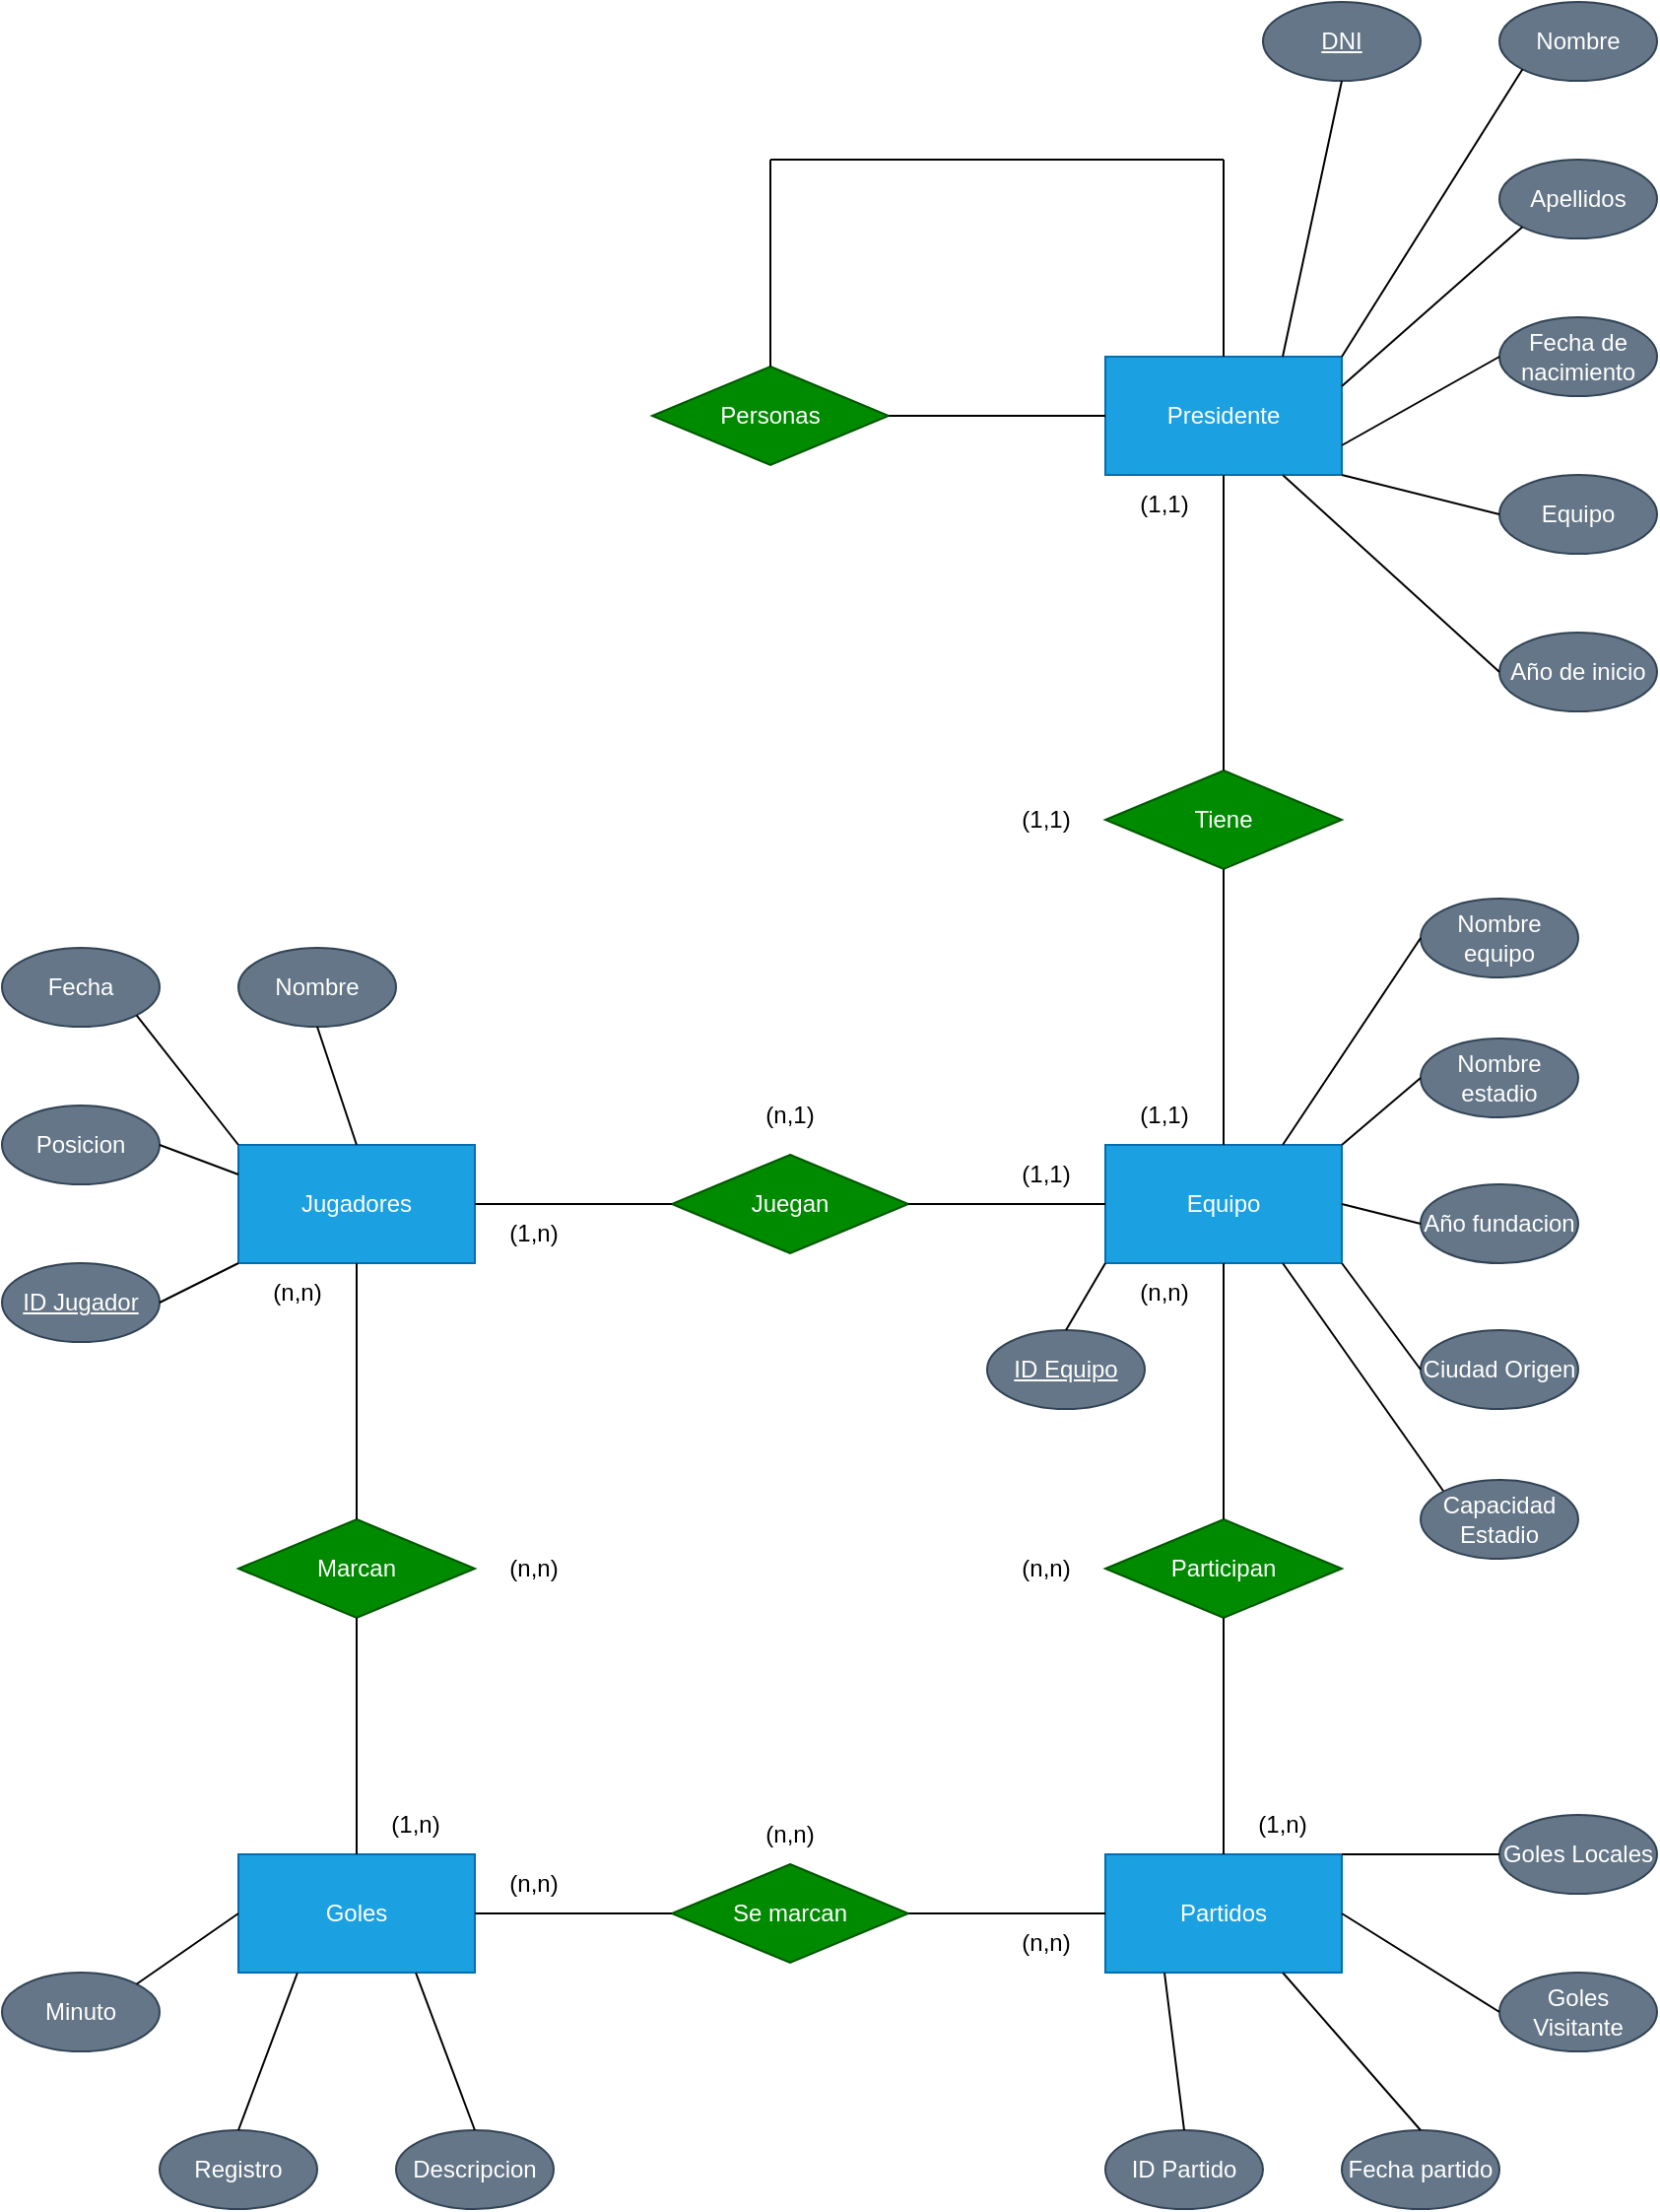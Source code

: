 <mxfile version="24.7.17">
  <diagram name="Página-1" id="3Gbxxe4GGUoE0-8F6iao">
    <mxGraphModel dx="2261" dy="2005" grid="1" gridSize="10" guides="1" tooltips="1" connect="1" arrows="1" fold="1" page="1" pageScale="1" pageWidth="827" pageHeight="1169" math="0" shadow="0">
      <root>
        <mxCell id="0" />
        <mxCell id="1" parent="0" />
        <mxCell id="4dGOcDwK9s2CUErAJmuz-1" value="Jugadores" style="rounded=0;whiteSpace=wrap;html=1;fillColor=#1ba1e2;fontColor=#ffffff;strokeColor=#006EAF;" parent="1" vertex="1">
          <mxGeometry x="80" y="180" width="120" height="60" as="geometry" />
        </mxCell>
        <mxCell id="4dGOcDwK9s2CUErAJmuz-2" value="Equipo" style="rounded=0;whiteSpace=wrap;html=1;fillColor=#1ba1e2;fontColor=#ffffff;strokeColor=#006EAF;" parent="1" vertex="1">
          <mxGeometry x="520" y="180" width="120" height="60" as="geometry" />
        </mxCell>
        <mxCell id="4dGOcDwK9s2CUErAJmuz-3" value="Partidos" style="rounded=0;whiteSpace=wrap;html=1;fillColor=#1ba1e2;fontColor=#ffffff;strokeColor=#006EAF;" parent="1" vertex="1">
          <mxGeometry x="520" y="540" width="120" height="60" as="geometry" />
        </mxCell>
        <mxCell id="4dGOcDwK9s2CUErAJmuz-4" value="Presidente" style="rounded=0;whiteSpace=wrap;html=1;fillColor=#1ba1e2;fontColor=#ffffff;strokeColor=#006EAF;" parent="1" vertex="1">
          <mxGeometry x="520" y="-220" width="120" height="60" as="geometry" />
        </mxCell>
        <mxCell id="4dGOcDwK9s2CUErAJmuz-5" value="Goles" style="rounded=0;whiteSpace=wrap;html=1;fillColor=#1ba1e2;fontColor=#ffffff;strokeColor=#006EAF;" parent="1" vertex="1">
          <mxGeometry x="80" y="540" width="120" height="60" as="geometry" />
        </mxCell>
        <mxCell id="4dGOcDwK9s2CUErAJmuz-6" value="Juegan" style="rhombus;whiteSpace=wrap;html=1;fillColor=#008a00;fontColor=#ffffff;strokeColor=#005700;" parent="1" vertex="1">
          <mxGeometry x="300" y="185" width="120" height="50" as="geometry" />
        </mxCell>
        <mxCell id="4dGOcDwK9s2CUErAJmuz-7" value="Participan" style="rhombus;whiteSpace=wrap;html=1;fillColor=#008a00;fontColor=#ffffff;strokeColor=#005700;" parent="1" vertex="1">
          <mxGeometry x="520" y="370" width="120" height="50" as="geometry" />
        </mxCell>
        <mxCell id="4dGOcDwK9s2CUErAJmuz-9" value="Tiene" style="rhombus;whiteSpace=wrap;html=1;fillColor=#008a00;fontColor=#ffffff;strokeColor=#005700;" parent="1" vertex="1">
          <mxGeometry x="520" y="-10" width="120" height="50" as="geometry" />
        </mxCell>
        <mxCell id="4dGOcDwK9s2CUErAJmuz-10" value="Se marcan" style="rhombus;whiteSpace=wrap;html=1;fillColor=#008a00;fontColor=#ffffff;strokeColor=#005700;" parent="1" vertex="1">
          <mxGeometry x="300" y="545" width="120" height="50" as="geometry" />
        </mxCell>
        <mxCell id="4dGOcDwK9s2CUErAJmuz-11" value="" style="endArrow=none;html=1;rounded=0;entryX=1;entryY=0.5;entryDx=0;entryDy=0;exitX=0;exitY=0.5;exitDx=0;exitDy=0;" parent="1" source="4dGOcDwK9s2CUErAJmuz-6" target="4dGOcDwK9s2CUErAJmuz-1" edge="1">
          <mxGeometry width="50" height="50" relative="1" as="geometry">
            <mxPoint x="390" y="450" as="sourcePoint" />
            <mxPoint x="440" y="400" as="targetPoint" />
          </mxGeometry>
        </mxCell>
        <mxCell id="4dGOcDwK9s2CUErAJmuz-12" value="" style="endArrow=none;html=1;rounded=0;exitX=1;exitY=0.5;exitDx=0;exitDy=0;entryX=0;entryY=0.5;entryDx=0;entryDy=0;" parent="1" source="4dGOcDwK9s2CUErAJmuz-6" target="4dGOcDwK9s2CUErAJmuz-2" edge="1">
          <mxGeometry width="50" height="50" relative="1" as="geometry">
            <mxPoint x="390" y="450" as="sourcePoint" />
            <mxPoint x="440" y="400" as="targetPoint" />
          </mxGeometry>
        </mxCell>
        <mxCell id="4dGOcDwK9s2CUErAJmuz-13" value="" style="endArrow=none;html=1;rounded=0;entryX=0.5;entryY=1;entryDx=0;entryDy=0;exitX=0.5;exitY=0;exitDx=0;exitDy=0;" parent="1" source="4dGOcDwK9s2CUErAJmuz-7" target="4dGOcDwK9s2CUErAJmuz-2" edge="1">
          <mxGeometry width="50" height="50" relative="1" as="geometry">
            <mxPoint x="390" y="450" as="sourcePoint" />
            <mxPoint x="440" y="400" as="targetPoint" />
          </mxGeometry>
        </mxCell>
        <mxCell id="4dGOcDwK9s2CUErAJmuz-14" value="" style="endArrow=none;html=1;rounded=0;entryX=0.5;entryY=1;entryDx=0;entryDy=0;exitX=0.5;exitY=0;exitDx=0;exitDy=0;" parent="1" source="4dGOcDwK9s2CUErAJmuz-3" target="4dGOcDwK9s2CUErAJmuz-7" edge="1">
          <mxGeometry width="50" height="50" relative="1" as="geometry">
            <mxPoint x="390" y="450" as="sourcePoint" />
            <mxPoint x="440" y="400" as="targetPoint" />
          </mxGeometry>
        </mxCell>
        <mxCell id="4dGOcDwK9s2CUErAJmuz-15" value="" style="endArrow=none;html=1;rounded=0;exitX=0;exitY=0.5;exitDx=0;exitDy=0;entryX=1;entryY=0.5;entryDx=0;entryDy=0;" parent="1" source="4dGOcDwK9s2CUErAJmuz-3" target="4dGOcDwK9s2CUErAJmuz-10" edge="1">
          <mxGeometry width="50" height="50" relative="1" as="geometry">
            <mxPoint x="390" y="450" as="sourcePoint" />
            <mxPoint x="440" y="400" as="targetPoint" />
          </mxGeometry>
        </mxCell>
        <mxCell id="4dGOcDwK9s2CUErAJmuz-16" value="" style="endArrow=none;html=1;rounded=0;exitX=1;exitY=0.5;exitDx=0;exitDy=0;" parent="1" source="4dGOcDwK9s2CUErAJmuz-5" target="4dGOcDwK9s2CUErAJmuz-10" edge="1">
          <mxGeometry width="50" height="50" relative="1" as="geometry">
            <mxPoint x="390" y="450" as="sourcePoint" />
            <mxPoint x="440" y="400" as="targetPoint" />
          </mxGeometry>
        </mxCell>
        <mxCell id="4dGOcDwK9s2CUErAJmuz-17" value="" style="endArrow=none;html=1;rounded=0;entryX=0.5;entryY=0;entryDx=0;entryDy=0;exitX=0.5;exitY=1;exitDx=0;exitDy=0;" parent="1" source="4dGOcDwK9s2CUErAJmuz-9" target="4dGOcDwK9s2CUErAJmuz-2" edge="1">
          <mxGeometry width="50" height="50" relative="1" as="geometry">
            <mxPoint x="390" y="450" as="sourcePoint" />
            <mxPoint x="440" y="400" as="targetPoint" />
          </mxGeometry>
        </mxCell>
        <mxCell id="4dGOcDwK9s2CUErAJmuz-18" value="" style="endArrow=none;html=1;rounded=0;exitX=0.5;exitY=0;exitDx=0;exitDy=0;entryX=0.5;entryY=1;entryDx=0;entryDy=0;" parent="1" source="4dGOcDwK9s2CUErAJmuz-9" target="4dGOcDwK9s2CUErAJmuz-4" edge="1">
          <mxGeometry width="50" height="50" relative="1" as="geometry">
            <mxPoint x="390" y="-50" as="sourcePoint" />
            <mxPoint x="440" y="-100" as="targetPoint" />
          </mxGeometry>
        </mxCell>
        <mxCell id="4dGOcDwK9s2CUErAJmuz-22" value="Personas" style="rhombus;whiteSpace=wrap;html=1;fillColor=#008a00;fontColor=#ffffff;strokeColor=#005700;" parent="1" vertex="1">
          <mxGeometry x="290" y="-215" width="120" height="50" as="geometry" />
        </mxCell>
        <mxCell id="4dGOcDwK9s2CUErAJmuz-23" value="" style="endArrow=none;html=1;rounded=0;entryX=0;entryY=0.5;entryDx=0;entryDy=0;exitX=1;exitY=0.5;exitDx=0;exitDy=0;" parent="1" source="4dGOcDwK9s2CUErAJmuz-22" target="4dGOcDwK9s2CUErAJmuz-4" edge="1">
          <mxGeometry width="50" height="50" relative="1" as="geometry">
            <mxPoint x="390" y="-150" as="sourcePoint" />
            <mxPoint x="440" y="-200" as="targetPoint" />
          </mxGeometry>
        </mxCell>
        <mxCell id="4dGOcDwK9s2CUErAJmuz-24" value="" style="endArrow=none;html=1;rounded=0;exitX=0.5;exitY=0;exitDx=0;exitDy=0;" parent="1" source="4dGOcDwK9s2CUErAJmuz-22" edge="1">
          <mxGeometry width="50" height="50" relative="1" as="geometry">
            <mxPoint x="390" y="-150" as="sourcePoint" />
            <mxPoint x="350" y="-320" as="targetPoint" />
          </mxGeometry>
        </mxCell>
        <mxCell id="4dGOcDwK9s2CUErAJmuz-25" value="" style="endArrow=none;html=1;rounded=0;" parent="1" edge="1">
          <mxGeometry width="50" height="50" relative="1" as="geometry">
            <mxPoint x="350" y="-320" as="sourcePoint" />
            <mxPoint x="580" y="-320" as="targetPoint" />
          </mxGeometry>
        </mxCell>
        <mxCell id="4dGOcDwK9s2CUErAJmuz-26" value="" style="endArrow=none;html=1;rounded=0;entryX=0.5;entryY=0;entryDx=0;entryDy=0;" parent="1" target="4dGOcDwK9s2CUErAJmuz-4" edge="1">
          <mxGeometry width="50" height="50" relative="1" as="geometry">
            <mxPoint x="580" y="-320" as="sourcePoint" />
            <mxPoint x="440" y="-200" as="targetPoint" />
          </mxGeometry>
        </mxCell>
        <mxCell id="4dGOcDwK9s2CUErAJmuz-31" value="Posicion" style="ellipse;whiteSpace=wrap;html=1;fillColor=#647687;fontColor=#ffffff;strokeColor=#314354;" parent="1" vertex="1">
          <mxGeometry x="-40" y="160" width="80" height="40" as="geometry" />
        </mxCell>
        <mxCell id="4dGOcDwK9s2CUErAJmuz-32" value="Fecha" style="ellipse;whiteSpace=wrap;html=1;fillColor=#647687;fontColor=#ffffff;strokeColor=#314354;" parent="1" vertex="1">
          <mxGeometry x="-40" y="80" width="80" height="40" as="geometry" />
        </mxCell>
        <mxCell id="4dGOcDwK9s2CUErAJmuz-33" value="&lt;u&gt;ID Jugador&lt;/u&gt;" style="ellipse;whiteSpace=wrap;html=1;fillColor=#647687;fontColor=#ffffff;strokeColor=#314354;" parent="1" vertex="1">
          <mxGeometry x="-40" y="240" width="80" height="40" as="geometry" />
        </mxCell>
        <mxCell id="4dGOcDwK9s2CUErAJmuz-34" value="Nombre" style="ellipse;whiteSpace=wrap;html=1;fillColor=#647687;fontColor=#ffffff;strokeColor=#314354;" parent="1" vertex="1">
          <mxGeometry x="80" y="80" width="80" height="40" as="geometry" />
        </mxCell>
        <mxCell id="4dGOcDwK9s2CUErAJmuz-37" value="" style="endArrow=none;html=1;rounded=0;exitX=1;exitY=0.5;exitDx=0;exitDy=0;entryX=0;entryY=1;entryDx=0;entryDy=0;" parent="1" source="4dGOcDwK9s2CUErAJmuz-33" target="4dGOcDwK9s2CUErAJmuz-1" edge="1">
          <mxGeometry width="50" height="50" relative="1" as="geometry">
            <mxPoint x="390" y="350" as="sourcePoint" />
            <mxPoint x="440" y="300" as="targetPoint" />
          </mxGeometry>
        </mxCell>
        <mxCell id="4dGOcDwK9s2CUErAJmuz-38" value="" style="endArrow=none;html=1;rounded=0;exitX=1;exitY=0.5;exitDx=0;exitDy=0;entryX=0;entryY=0.25;entryDx=0;entryDy=0;" parent="1" source="4dGOcDwK9s2CUErAJmuz-31" target="4dGOcDwK9s2CUErAJmuz-1" edge="1">
          <mxGeometry width="50" height="50" relative="1" as="geometry">
            <mxPoint x="390" y="350" as="sourcePoint" />
            <mxPoint x="440" y="300" as="targetPoint" />
          </mxGeometry>
        </mxCell>
        <mxCell id="4dGOcDwK9s2CUErAJmuz-39" value="" style="endArrow=none;html=1;rounded=0;exitX=1;exitY=1;exitDx=0;exitDy=0;entryX=0;entryY=0;entryDx=0;entryDy=0;" parent="1" source="4dGOcDwK9s2CUErAJmuz-32" target="4dGOcDwK9s2CUErAJmuz-1" edge="1">
          <mxGeometry width="50" height="50" relative="1" as="geometry">
            <mxPoint x="390" y="350" as="sourcePoint" />
            <mxPoint x="440" y="300" as="targetPoint" />
          </mxGeometry>
        </mxCell>
        <mxCell id="4dGOcDwK9s2CUErAJmuz-40" value="" style="endArrow=none;html=1;rounded=0;exitX=0.5;exitY=1;exitDx=0;exitDy=0;entryX=0.5;entryY=0;entryDx=0;entryDy=0;" parent="1" source="4dGOcDwK9s2CUErAJmuz-34" target="4dGOcDwK9s2CUErAJmuz-1" edge="1">
          <mxGeometry width="50" height="50" relative="1" as="geometry">
            <mxPoint x="390" y="350" as="sourcePoint" />
            <mxPoint x="440" y="300" as="targetPoint" />
          </mxGeometry>
        </mxCell>
        <mxCell id="4dGOcDwK9s2CUErAJmuz-41" value="Nombre equipo" style="ellipse;whiteSpace=wrap;html=1;fillColor=#647687;fontColor=#ffffff;strokeColor=#314354;" parent="1" vertex="1">
          <mxGeometry x="680" y="55" width="80" height="40" as="geometry" />
        </mxCell>
        <mxCell id="4dGOcDwK9s2CUErAJmuz-44" value="Ciudad Origen" style="ellipse;whiteSpace=wrap;html=1;fillColor=#647687;fontColor=#ffffff;strokeColor=#314354;" parent="1" vertex="1">
          <mxGeometry x="680" y="274" width="80" height="40" as="geometry" />
        </mxCell>
        <mxCell id="4dGOcDwK9s2CUErAJmuz-45" value="Año fundacion" style="ellipse;whiteSpace=wrap;html=1;fillColor=#647687;fontColor=#ffffff;strokeColor=#314354;" parent="1" vertex="1">
          <mxGeometry x="680" y="200" width="80" height="40" as="geometry" />
        </mxCell>
        <mxCell id="4dGOcDwK9s2CUErAJmuz-46" value="Nombre estadio" style="ellipse;whiteSpace=wrap;html=1;fillColor=#647687;fontColor=#ffffff;strokeColor=#314354;" parent="1" vertex="1">
          <mxGeometry x="680" y="126" width="80" height="40" as="geometry" />
        </mxCell>
        <mxCell id="4dGOcDwK9s2CUErAJmuz-47" value="" style="endArrow=none;html=1;rounded=0;exitX=0.75;exitY=1;exitDx=0;exitDy=0;entryX=0;entryY=0;entryDx=0;entryDy=0;" parent="1" source="4dGOcDwK9s2CUErAJmuz-2" target="4dGOcDwK9s2CUErAJmuz-55" edge="1">
          <mxGeometry width="50" height="50" relative="1" as="geometry">
            <mxPoint x="690" y="350" as="sourcePoint" />
            <mxPoint x="692.89" y="353.234" as="targetPoint" />
          </mxGeometry>
        </mxCell>
        <mxCell id="4dGOcDwK9s2CUErAJmuz-48" value="" style="endArrow=none;html=1;rounded=0;entryX=1;entryY=1;entryDx=0;entryDy=0;exitX=0;exitY=0.5;exitDx=0;exitDy=0;" parent="1" source="4dGOcDwK9s2CUErAJmuz-44" target="4dGOcDwK9s2CUErAJmuz-2" edge="1">
          <mxGeometry width="50" height="50" relative="1" as="geometry">
            <mxPoint x="690" y="350" as="sourcePoint" />
            <mxPoint x="740" y="300" as="targetPoint" />
          </mxGeometry>
        </mxCell>
        <mxCell id="4dGOcDwK9s2CUErAJmuz-49" value="" style="endArrow=none;html=1;rounded=0;exitX=1;exitY=0.5;exitDx=0;exitDy=0;entryX=0;entryY=0.5;entryDx=0;entryDy=0;" parent="1" source="4dGOcDwK9s2CUErAJmuz-2" target="4dGOcDwK9s2CUErAJmuz-45" edge="1">
          <mxGeometry width="50" height="50" relative="1" as="geometry">
            <mxPoint x="690" y="350" as="sourcePoint" />
            <mxPoint x="740" y="300" as="targetPoint" />
          </mxGeometry>
        </mxCell>
        <mxCell id="4dGOcDwK9s2CUErAJmuz-50" value="" style="endArrow=none;html=1;rounded=0;exitX=1;exitY=0;exitDx=0;exitDy=0;entryX=0;entryY=0.5;entryDx=0;entryDy=0;" parent="1" source="4dGOcDwK9s2CUErAJmuz-2" target="4dGOcDwK9s2CUErAJmuz-46" edge="1">
          <mxGeometry width="50" height="50" relative="1" as="geometry">
            <mxPoint x="690" y="350" as="sourcePoint" />
            <mxPoint x="740" y="300" as="targetPoint" />
          </mxGeometry>
        </mxCell>
        <mxCell id="4dGOcDwK9s2CUErAJmuz-51" value="" style="endArrow=none;html=1;rounded=0;exitX=0.75;exitY=0;exitDx=0;exitDy=0;entryX=0;entryY=0.5;entryDx=0;entryDy=0;" parent="1" source="4dGOcDwK9s2CUErAJmuz-2" target="4dGOcDwK9s2CUErAJmuz-41" edge="1">
          <mxGeometry width="50" height="50" relative="1" as="geometry">
            <mxPoint x="690" y="350" as="sourcePoint" />
            <mxPoint x="740" y="300" as="targetPoint" />
          </mxGeometry>
        </mxCell>
        <mxCell id="4dGOcDwK9s2CUErAJmuz-52" value="&lt;u&gt;ID Equipo&lt;/u&gt;" style="ellipse;whiteSpace=wrap;html=1;fillColor=#647687;fontColor=#ffffff;strokeColor=#314354;" parent="1" vertex="1">
          <mxGeometry x="460" y="274" width="80" height="40" as="geometry" />
        </mxCell>
        <mxCell id="4dGOcDwK9s2CUErAJmuz-53" value="" style="endArrow=none;html=1;rounded=0;exitX=0.5;exitY=0;exitDx=0;exitDy=0;entryX=0;entryY=1;entryDx=0;entryDy=0;" parent="1" source="4dGOcDwK9s2CUErAJmuz-52" target="4dGOcDwK9s2CUErAJmuz-2" edge="1">
          <mxGeometry width="50" height="50" relative="1" as="geometry">
            <mxPoint x="690" y="350" as="sourcePoint" />
            <mxPoint x="740" y="300" as="targetPoint" />
          </mxGeometry>
        </mxCell>
        <mxCell id="4dGOcDwK9s2CUErAJmuz-55" value="Capacidad Estadio" style="ellipse;whiteSpace=wrap;html=1;fillColor=#647687;fontColor=#ffffff;strokeColor=#314354;" parent="1" vertex="1">
          <mxGeometry x="680" y="350" width="80" height="40" as="geometry" />
        </mxCell>
        <mxCell id="qL2IIcZQvrq2PcUk62lI-2" value="ID Partido" style="ellipse;whiteSpace=wrap;html=1;fillColor=#647687;fontColor=#ffffff;strokeColor=#314354;" parent="1" vertex="1">
          <mxGeometry x="520" y="680" width="80" height="40" as="geometry" />
        </mxCell>
        <mxCell id="qL2IIcZQvrq2PcUk62lI-3" value="Fecha partido" style="ellipse;whiteSpace=wrap;html=1;fillColor=#647687;fontColor=#ffffff;strokeColor=#314354;" parent="1" vertex="1">
          <mxGeometry x="640" y="680" width="80" height="40" as="geometry" />
        </mxCell>
        <mxCell id="qL2IIcZQvrq2PcUk62lI-4" value="Goles Visitante" style="ellipse;whiteSpace=wrap;html=1;fillColor=#647687;fontColor=#ffffff;strokeColor=#314354;" parent="1" vertex="1">
          <mxGeometry x="720" y="600" width="80" height="40" as="geometry" />
        </mxCell>
        <mxCell id="qL2IIcZQvrq2PcUk62lI-5" value="Goles Locales" style="ellipse;whiteSpace=wrap;html=1;fillColor=#647687;fontColor=#ffffff;strokeColor=#314354;" parent="1" vertex="1">
          <mxGeometry x="720" y="520" width="80" height="40" as="geometry" />
        </mxCell>
        <mxCell id="qL2IIcZQvrq2PcUk62lI-6" value="" style="endArrow=none;html=1;rounded=0;exitX=0.5;exitY=0;exitDx=0;exitDy=0;entryX=0.25;entryY=1;entryDx=0;entryDy=0;" parent="1" source="qL2IIcZQvrq2PcUk62lI-2" target="4dGOcDwK9s2CUErAJmuz-3" edge="1">
          <mxGeometry width="50" height="50" relative="1" as="geometry">
            <mxPoint x="340" y="350" as="sourcePoint" />
            <mxPoint x="390" y="300" as="targetPoint" />
          </mxGeometry>
        </mxCell>
        <mxCell id="qL2IIcZQvrq2PcUk62lI-7" value="" style="endArrow=none;html=1;rounded=0;exitX=0.5;exitY=0;exitDx=0;exitDy=0;entryX=0.75;entryY=1;entryDx=0;entryDy=0;" parent="1" source="qL2IIcZQvrq2PcUk62lI-3" target="4dGOcDwK9s2CUErAJmuz-3" edge="1">
          <mxGeometry width="50" height="50" relative="1" as="geometry">
            <mxPoint x="340" y="350" as="sourcePoint" />
            <mxPoint x="390" y="300" as="targetPoint" />
          </mxGeometry>
        </mxCell>
        <mxCell id="qL2IIcZQvrq2PcUk62lI-8" value="" style="endArrow=none;html=1;rounded=0;exitX=0;exitY=0.5;exitDx=0;exitDy=0;entryX=1;entryY=0.5;entryDx=0;entryDy=0;" parent="1" source="qL2IIcZQvrq2PcUk62lI-4" target="4dGOcDwK9s2CUErAJmuz-3" edge="1">
          <mxGeometry width="50" height="50" relative="1" as="geometry">
            <mxPoint x="340" y="350" as="sourcePoint" />
            <mxPoint x="390" y="300" as="targetPoint" />
          </mxGeometry>
        </mxCell>
        <mxCell id="qL2IIcZQvrq2PcUk62lI-9" value="" style="endArrow=none;html=1;rounded=0;exitX=0;exitY=0.5;exitDx=0;exitDy=0;entryX=1;entryY=0;entryDx=0;entryDy=0;" parent="1" source="qL2IIcZQvrq2PcUk62lI-5" target="4dGOcDwK9s2CUErAJmuz-3" edge="1">
          <mxGeometry width="50" height="50" relative="1" as="geometry">
            <mxPoint x="340" y="350" as="sourcePoint" />
            <mxPoint x="390" y="300" as="targetPoint" />
          </mxGeometry>
        </mxCell>
        <mxCell id="qL2IIcZQvrq2PcUk62lI-10" value="Marcan" style="rhombus;whiteSpace=wrap;html=1;fillColor=#008a00;fontColor=#ffffff;strokeColor=#005700;" parent="1" vertex="1">
          <mxGeometry x="80" y="370" width="120" height="50" as="geometry" />
        </mxCell>
        <mxCell id="qL2IIcZQvrq2PcUk62lI-11" value="" style="endArrow=none;html=1;rounded=0;exitX=0.5;exitY=0;exitDx=0;exitDy=0;entryX=0.5;entryY=1;entryDx=0;entryDy=0;" parent="1" source="qL2IIcZQvrq2PcUk62lI-10" target="4dGOcDwK9s2CUErAJmuz-1" edge="1">
          <mxGeometry width="50" height="50" relative="1" as="geometry">
            <mxPoint x="340" y="550" as="sourcePoint" />
            <mxPoint x="390" y="500" as="targetPoint" />
          </mxGeometry>
        </mxCell>
        <mxCell id="qL2IIcZQvrq2PcUk62lI-12" value="" style="endArrow=none;html=1;rounded=0;exitX=0.5;exitY=0;exitDx=0;exitDy=0;entryX=0.5;entryY=1;entryDx=0;entryDy=0;" parent="1" source="4dGOcDwK9s2CUErAJmuz-5" target="qL2IIcZQvrq2PcUk62lI-10" edge="1">
          <mxGeometry width="50" height="50" relative="1" as="geometry">
            <mxPoint x="340" y="550" as="sourcePoint" />
            <mxPoint x="390" y="500" as="targetPoint" />
          </mxGeometry>
        </mxCell>
        <mxCell id="hETu4KV4r_ZbJbZ12VmG-1" value="Minuto" style="ellipse;whiteSpace=wrap;html=1;fillColor=#647687;fontColor=#ffffff;strokeColor=#314354;" vertex="1" parent="1">
          <mxGeometry x="-40" y="600" width="80" height="40" as="geometry" />
        </mxCell>
        <mxCell id="hETu4KV4r_ZbJbZ12VmG-2" value="Descripcion" style="ellipse;whiteSpace=wrap;html=1;fillColor=#647687;fontColor=#ffffff;strokeColor=#314354;" vertex="1" parent="1">
          <mxGeometry x="160" y="680" width="80" height="40" as="geometry" />
        </mxCell>
        <mxCell id="hETu4KV4r_ZbJbZ12VmG-3" value="Registro" style="ellipse;whiteSpace=wrap;html=1;fillColor=#647687;fontColor=#ffffff;strokeColor=#314354;" vertex="1" parent="1">
          <mxGeometry x="40" y="680" width="80" height="40" as="geometry" />
        </mxCell>
        <mxCell id="hETu4KV4r_ZbJbZ12VmG-4" value="" style="endArrow=none;html=1;rounded=0;exitX=0.5;exitY=0;exitDx=0;exitDy=0;entryX=0.75;entryY=1;entryDx=0;entryDy=0;" edge="1" parent="1" source="hETu4KV4r_ZbJbZ12VmG-2" target="4dGOcDwK9s2CUErAJmuz-5">
          <mxGeometry width="50" height="50" relative="1" as="geometry">
            <mxPoint x="380" y="490" as="sourcePoint" />
            <mxPoint x="430" y="440" as="targetPoint" />
          </mxGeometry>
        </mxCell>
        <mxCell id="hETu4KV4r_ZbJbZ12VmG-5" value="" style="endArrow=none;html=1;rounded=0;exitX=0.5;exitY=0;exitDx=0;exitDy=0;entryX=0.25;entryY=1;entryDx=0;entryDy=0;" edge="1" parent="1" source="hETu4KV4r_ZbJbZ12VmG-3" target="4dGOcDwK9s2CUErAJmuz-5">
          <mxGeometry width="50" height="50" relative="1" as="geometry">
            <mxPoint x="380" y="490" as="sourcePoint" />
            <mxPoint x="430" y="440" as="targetPoint" />
          </mxGeometry>
        </mxCell>
        <mxCell id="hETu4KV4r_ZbJbZ12VmG-6" value="" style="endArrow=none;html=1;rounded=0;exitX=1;exitY=0;exitDx=0;exitDy=0;entryX=0;entryY=0.5;entryDx=0;entryDy=0;" edge="1" parent="1" source="hETu4KV4r_ZbJbZ12VmG-1" target="4dGOcDwK9s2CUErAJmuz-5">
          <mxGeometry width="50" height="50" relative="1" as="geometry">
            <mxPoint x="380" y="490" as="sourcePoint" />
            <mxPoint x="430" y="440" as="targetPoint" />
          </mxGeometry>
        </mxCell>
        <mxCell id="hETu4KV4r_ZbJbZ12VmG-7" value="&lt;u&gt;DNI&lt;/u&gt;" style="ellipse;whiteSpace=wrap;html=1;fillColor=#647687;fontColor=#ffffff;strokeColor=#314354;" vertex="1" parent="1">
          <mxGeometry x="600" y="-400" width="80" height="40" as="geometry" />
        </mxCell>
        <mxCell id="hETu4KV4r_ZbJbZ12VmG-8" value="Nombre" style="ellipse;whiteSpace=wrap;html=1;fillColor=#647687;fontColor=#ffffff;strokeColor=#314354;" vertex="1" parent="1">
          <mxGeometry x="720" y="-400" width="80" height="40" as="geometry" />
        </mxCell>
        <mxCell id="hETu4KV4r_ZbJbZ12VmG-9" value="Año de inicio" style="ellipse;whiteSpace=wrap;html=1;fillColor=#647687;fontColor=#ffffff;strokeColor=#314354;" vertex="1" parent="1">
          <mxGeometry x="720" y="-80" width="80" height="40" as="geometry" />
        </mxCell>
        <mxCell id="hETu4KV4r_ZbJbZ12VmG-10" value="Equipo" style="ellipse;whiteSpace=wrap;html=1;fillColor=#647687;fontColor=#ffffff;strokeColor=#314354;" vertex="1" parent="1">
          <mxGeometry x="720" y="-160" width="80" height="40" as="geometry" />
        </mxCell>
        <mxCell id="hETu4KV4r_ZbJbZ12VmG-11" value="Fecha de nacimiento" style="ellipse;whiteSpace=wrap;html=1;fillColor=#647687;fontColor=#ffffff;strokeColor=#314354;" vertex="1" parent="1">
          <mxGeometry x="720" y="-240" width="80" height="40" as="geometry" />
        </mxCell>
        <mxCell id="hETu4KV4r_ZbJbZ12VmG-12" value="Apellidos" style="ellipse;whiteSpace=wrap;html=1;fillColor=#647687;fontColor=#ffffff;strokeColor=#314354;" vertex="1" parent="1">
          <mxGeometry x="720" y="-320" width="80" height="40" as="geometry" />
        </mxCell>
        <mxCell id="hETu4KV4r_ZbJbZ12VmG-13" value="" style="endArrow=none;html=1;rounded=0;exitX=0;exitY=0.5;exitDx=0;exitDy=0;entryX=0.75;entryY=1;entryDx=0;entryDy=0;" edge="1" parent="1" source="hETu4KV4r_ZbJbZ12VmG-9" target="4dGOcDwK9s2CUErAJmuz-4">
          <mxGeometry width="50" height="50" relative="1" as="geometry">
            <mxPoint x="380" y="-110" as="sourcePoint" />
            <mxPoint x="430" y="-160" as="targetPoint" />
          </mxGeometry>
        </mxCell>
        <mxCell id="hETu4KV4r_ZbJbZ12VmG-14" value="" style="endArrow=none;html=1;rounded=0;exitX=0;exitY=0.5;exitDx=0;exitDy=0;entryX=1;entryY=1;entryDx=0;entryDy=0;" edge="1" parent="1" source="hETu4KV4r_ZbJbZ12VmG-10" target="4dGOcDwK9s2CUErAJmuz-4">
          <mxGeometry width="50" height="50" relative="1" as="geometry">
            <mxPoint x="380" y="-110" as="sourcePoint" />
            <mxPoint x="430" y="-160" as="targetPoint" />
          </mxGeometry>
        </mxCell>
        <mxCell id="hETu4KV4r_ZbJbZ12VmG-15" value="" style="endArrow=none;html=1;rounded=0;exitX=0;exitY=0.5;exitDx=0;exitDy=0;entryX=1;entryY=0.75;entryDx=0;entryDy=0;" edge="1" parent="1" source="hETu4KV4r_ZbJbZ12VmG-11" target="4dGOcDwK9s2CUErAJmuz-4">
          <mxGeometry width="50" height="50" relative="1" as="geometry">
            <mxPoint x="380" y="-110" as="sourcePoint" />
            <mxPoint x="430" y="-160" as="targetPoint" />
          </mxGeometry>
        </mxCell>
        <mxCell id="hETu4KV4r_ZbJbZ12VmG-17" value="" style="endArrow=none;html=1;rounded=0;exitX=0;exitY=1;exitDx=0;exitDy=0;entryX=1;entryY=0;entryDx=0;entryDy=0;" edge="1" parent="1" source="hETu4KV4r_ZbJbZ12VmG-8" target="4dGOcDwK9s2CUErAJmuz-4">
          <mxGeometry width="50" height="50" relative="1" as="geometry">
            <mxPoint x="380" y="-110" as="sourcePoint" />
            <mxPoint x="430" y="-160" as="targetPoint" />
          </mxGeometry>
        </mxCell>
        <mxCell id="hETu4KV4r_ZbJbZ12VmG-19" value="" style="endArrow=none;html=1;rounded=0;exitX=0.5;exitY=1;exitDx=0;exitDy=0;entryX=0.75;entryY=0;entryDx=0;entryDy=0;" edge="1" parent="1" source="hETu4KV4r_ZbJbZ12VmG-7" target="4dGOcDwK9s2CUErAJmuz-4">
          <mxGeometry width="50" height="50" relative="1" as="geometry">
            <mxPoint x="380" y="-110" as="sourcePoint" />
            <mxPoint x="430" y="-160" as="targetPoint" />
          </mxGeometry>
        </mxCell>
        <mxCell id="hETu4KV4r_ZbJbZ12VmG-20" value="" style="endArrow=none;html=1;rounded=0;exitX=0;exitY=1;exitDx=0;exitDy=0;entryX=1;entryY=0.25;entryDx=0;entryDy=0;" edge="1" parent="1" source="hETu4KV4r_ZbJbZ12VmG-12" target="4dGOcDwK9s2CUErAJmuz-4">
          <mxGeometry width="50" height="50" relative="1" as="geometry">
            <mxPoint x="380" y="-110" as="sourcePoint" />
            <mxPoint x="430" y="-160" as="targetPoint" />
          </mxGeometry>
        </mxCell>
        <mxCell id="hETu4KV4r_ZbJbZ12VmG-21" value="(1,n)" style="text;html=1;align=center;verticalAlign=middle;whiteSpace=wrap;rounded=0;" vertex="1" parent="1">
          <mxGeometry x="200" y="210" width="60" height="30" as="geometry" />
        </mxCell>
        <mxCell id="hETu4KV4r_ZbJbZ12VmG-22" value="(1,1)" style="text;html=1;align=center;verticalAlign=middle;whiteSpace=wrap;rounded=0;" vertex="1" parent="1">
          <mxGeometry x="460" y="180" width="60" height="30" as="geometry" />
        </mxCell>
        <mxCell id="hETu4KV4r_ZbJbZ12VmG-23" value="(1,n)" style="text;html=1;align=center;verticalAlign=middle;whiteSpace=wrap;rounded=0;" vertex="1" parent="1">
          <mxGeometry x="140" y="510" width="60" height="30" as="geometry" />
        </mxCell>
        <mxCell id="hETu4KV4r_ZbJbZ12VmG-24" value="(n,n)" style="text;html=1;align=center;verticalAlign=middle;whiteSpace=wrap;rounded=0;" vertex="1" parent="1">
          <mxGeometry x="80" y="240" width="60" height="30" as="geometry" />
        </mxCell>
        <mxCell id="hETu4KV4r_ZbJbZ12VmG-25" value="(1,n)" style="text;html=1;align=center;verticalAlign=middle;whiteSpace=wrap;rounded=0;" vertex="1" parent="1">
          <mxGeometry x="580" y="510" width="60" height="30" as="geometry" />
        </mxCell>
        <mxCell id="hETu4KV4r_ZbJbZ12VmG-26" value="(n,n)" style="text;html=1;align=center;verticalAlign=middle;whiteSpace=wrap;rounded=0;" vertex="1" parent="1">
          <mxGeometry x="520" y="240" width="60" height="30" as="geometry" />
        </mxCell>
        <mxCell id="hETu4KV4r_ZbJbZ12VmG-27" value="(n,1)" style="text;html=1;align=center;verticalAlign=middle;whiteSpace=wrap;rounded=0;" vertex="1" parent="1">
          <mxGeometry x="330" y="150" width="60" height="30" as="geometry" />
        </mxCell>
        <mxCell id="hETu4KV4r_ZbJbZ12VmG-28" value="(n,n)" style="text;html=1;align=center;verticalAlign=middle;whiteSpace=wrap;rounded=0;" vertex="1" parent="1">
          <mxGeometry x="200" y="380" width="60" height="30" as="geometry" />
        </mxCell>
        <mxCell id="hETu4KV4r_ZbJbZ12VmG-29" value="(n,n)" style="text;html=1;align=center;verticalAlign=middle;whiteSpace=wrap;rounded=0;" vertex="1" parent="1">
          <mxGeometry x="460" y="380" width="60" height="30" as="geometry" />
        </mxCell>
        <mxCell id="hETu4KV4r_ZbJbZ12VmG-30" value="(1,1)" style="text;html=1;align=center;verticalAlign=middle;whiteSpace=wrap;rounded=0;" vertex="1" parent="1">
          <mxGeometry x="520" y="150" width="60" height="30" as="geometry" />
        </mxCell>
        <mxCell id="hETu4KV4r_ZbJbZ12VmG-31" value="(1,1)" style="text;html=1;align=center;verticalAlign=middle;whiteSpace=wrap;rounded=0;" vertex="1" parent="1">
          <mxGeometry x="520" y="-160" width="60" height="30" as="geometry" />
        </mxCell>
        <mxCell id="hETu4KV4r_ZbJbZ12VmG-32" value="(1,1)" style="text;html=1;align=center;verticalAlign=middle;whiteSpace=wrap;rounded=0;" vertex="1" parent="1">
          <mxGeometry x="460" width="60" height="30" as="geometry" />
        </mxCell>
        <mxCell id="hETu4KV4r_ZbJbZ12VmG-34" value="(n,n)" style="text;html=1;align=center;verticalAlign=middle;whiteSpace=wrap;rounded=0;" vertex="1" parent="1">
          <mxGeometry x="460" y="570" width="60" height="30" as="geometry" />
        </mxCell>
        <mxCell id="hETu4KV4r_ZbJbZ12VmG-35" value="(n,n)" style="text;html=1;align=center;verticalAlign=middle;whiteSpace=wrap;rounded=0;" vertex="1" parent="1">
          <mxGeometry x="200" y="540" width="60" height="30" as="geometry" />
        </mxCell>
        <mxCell id="hETu4KV4r_ZbJbZ12VmG-36" value="(n,n)" style="text;html=1;align=center;verticalAlign=middle;whiteSpace=wrap;rounded=0;" vertex="1" parent="1">
          <mxGeometry x="330" y="515" width="60" height="30" as="geometry" />
        </mxCell>
      </root>
    </mxGraphModel>
  </diagram>
</mxfile>
